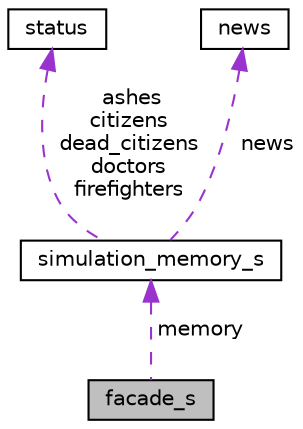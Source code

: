 digraph "facade_s"
{
 // LATEX_PDF_SIZE
  edge [fontname="Helvetica",fontsize="10",labelfontname="Helvetica",labelfontsize="10"];
  node [fontname="Helvetica",fontsize="10",shape=record];
  Node1 [label="facade_s",height=0.2,width=0.4,color="black", fillcolor="grey75", style="filled", fontcolor="black",tooltip=" "];
  Node2 -> Node1 [dir="back",color="darkorchid3",fontsize="10",style="dashed",label=" memory" ,fontname="Helvetica"];
  Node2 [label="simulation_memory_s",height=0.2,width=0.4,color="black", fillcolor="white", style="filled",URL="$structsimulation__memory__s.html",tooltip=" "];
  Node3 -> Node2 [dir="back",color="darkorchid3",fontsize="10",style="dashed",label=" ashes\ncitizens\ndead_citizens\ndoctors\nfirefighters" ,fontname="Helvetica"];
  Node3 [label="status",height=0.2,width=0.4,color="black", fillcolor="white", style="filled",URL="$structstatus.html",tooltip=" "];
  Node4 -> Node2 [dir="back",color="darkorchid3",fontsize="10",style="dashed",label=" news" ,fontname="Helvetica"];
  Node4 [label="news",height=0.2,width=0.4,color="black", fillcolor="white", style="filled",URL="$structnews.html",tooltip=" "];
}
